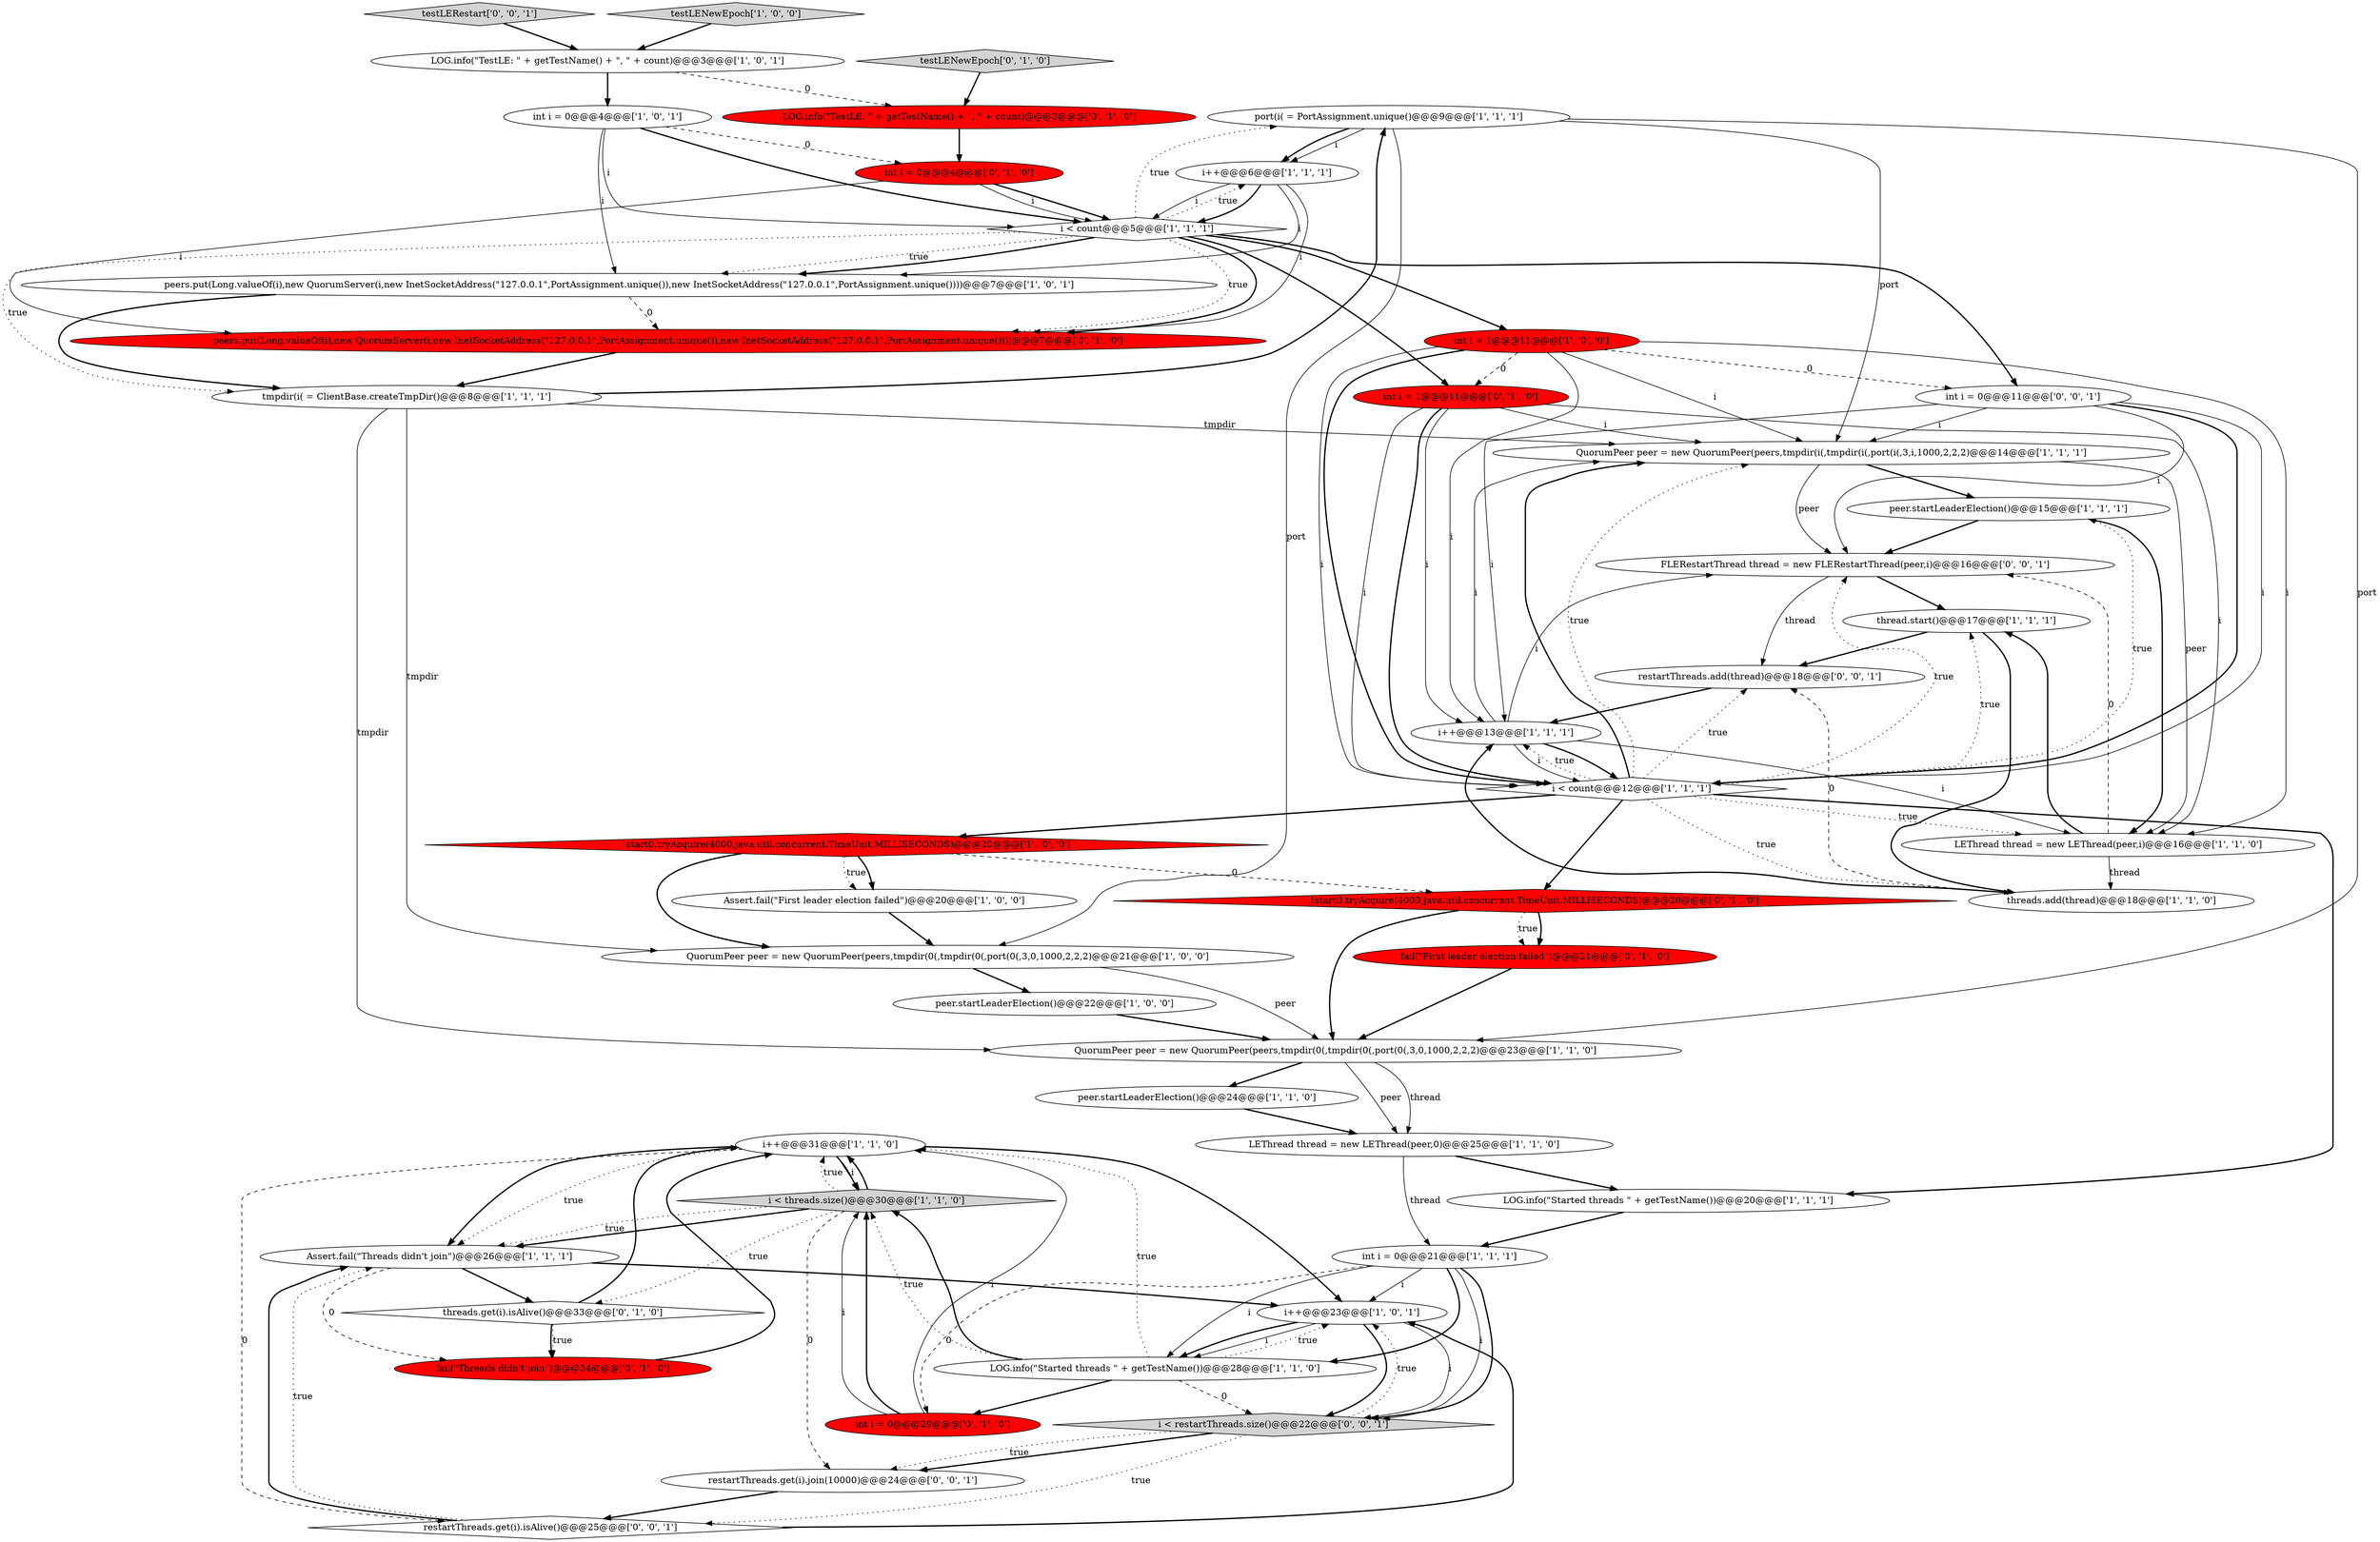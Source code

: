 digraph {
21 [style = filled, label = "i++@@@31@@@['1', '1', '0']", fillcolor = white, shape = ellipse image = "AAA0AAABBB1BBB"];
20 [style = filled, label = "i < threads.size()@@@30@@@['1', '1', '0']", fillcolor = lightgray, shape = diamond image = "AAA0AAABBB1BBB"];
38 [style = filled, label = "int i = 0@@@29@@@['0', '1', '0']", fillcolor = red, shape = ellipse image = "AAA1AAABBB2BBB"];
30 [style = filled, label = "!start0.tryAcquire(4000,java.util.concurrent.TimeUnit.MILLISECONDS)@@@20@@@['0', '1', '0']", fillcolor = red, shape = diamond image = "AAA1AAABBB2BBB"];
18 [style = filled, label = "LOG.info(\"Started threads \" + getTestName())@@@20@@@['1', '1', '1']", fillcolor = white, shape = ellipse image = "AAA0AAABBB1BBB"];
8 [style = filled, label = "i++@@@6@@@['1', '1', '1']", fillcolor = white, shape = ellipse image = "AAA0AAABBB1BBB"];
35 [style = filled, label = "threads.get(i).isAlive()@@@33@@@['0', '1', '0']", fillcolor = white, shape = diamond image = "AAA0AAABBB2BBB"];
45 [style = filled, label = "testLERestart['0', '0', '1']", fillcolor = lightgray, shape = diamond image = "AAA0AAABBB3BBB"];
37 [style = filled, label = "int i = 1@@@11@@@['0', '1', '0']", fillcolor = red, shape = ellipse image = "AAA1AAABBB2BBB"];
2 [style = filled, label = "peer.startLeaderElection()@@@22@@@['1', '0', '0']", fillcolor = white, shape = ellipse image = "AAA0AAABBB1BBB"];
5 [style = filled, label = "LOG.info(\"Started threads \" + getTestName())@@@28@@@['1', '1', '0']", fillcolor = white, shape = ellipse image = "AAA0AAABBB1BBB"];
14 [style = filled, label = "QuorumPeer peer = new QuorumPeer(peers,tmpdir(i(,tmpdir(i(,port(i(,3,i,1000,2,2,2)@@@14@@@['1', '1', '1']", fillcolor = white, shape = ellipse image = "AAA0AAABBB1BBB"];
46 [style = filled, label = "i < restartThreads.size()@@@22@@@['0', '0', '1']", fillcolor = lightgray, shape = diamond image = "AAA0AAABBB3BBB"];
15 [style = filled, label = "LEThread thread = new LEThread(peer,0)@@@25@@@['1', '1', '0']", fillcolor = white, shape = ellipse image = "AAA0AAABBB1BBB"];
29 [style = filled, label = "int i = 0@@@4@@@['1', '0', '1']", fillcolor = white, shape = ellipse image = "AAA0AAABBB1BBB"];
0 [style = filled, label = "i++@@@13@@@['1', '1', '1']", fillcolor = white, shape = ellipse image = "AAA0AAABBB1BBB"];
17 [style = filled, label = "Assert.fail(\"First leader election failed\")@@@20@@@['1', '0', '0']", fillcolor = white, shape = ellipse image = "AAA0AAABBB1BBB"];
24 [style = filled, label = "peer.startLeaderElection()@@@15@@@['1', '1', '1']", fillcolor = white, shape = ellipse image = "AAA0AAABBB1BBB"];
7 [style = filled, label = "QuorumPeer peer = new QuorumPeer(peers,tmpdir(0(,tmpdir(0(,port(0(,3,0,1000,2,2,2)@@@21@@@['1', '0', '0']", fillcolor = white, shape = ellipse image = "AAA0AAABBB1BBB"];
19 [style = filled, label = "thread.start()@@@17@@@['1', '1', '1']", fillcolor = white, shape = ellipse image = "AAA0AAABBB1BBB"];
3 [style = filled, label = "peers.put(Long.valueOf(i),new QuorumServer(i,new InetSocketAddress(\"127.0.0.1\",PortAssignment.unique()),new InetSocketAddress(\"127.0.0.1\",PortAssignment.unique())))@@@7@@@['1', '0', '1']", fillcolor = white, shape = ellipse image = "AAA0AAABBB1BBB"];
41 [style = filled, label = "FLERestartThread thread = new FLERestartThread(peer,i)@@@16@@@['0', '0', '1']", fillcolor = white, shape = ellipse image = "AAA0AAABBB3BBB"];
1 [style = filled, label = "LEThread thread = new LEThread(peer,i)@@@16@@@['1', '1', '0']", fillcolor = white, shape = ellipse image = "AAA0AAABBB1BBB"];
22 [style = filled, label = "testLENewEpoch['1', '0', '0']", fillcolor = lightgray, shape = diamond image = "AAA0AAABBB1BBB"];
36 [style = filled, label = "int i = 0@@@4@@@['0', '1', '0']", fillcolor = red, shape = ellipse image = "AAA1AAABBB2BBB"];
34 [style = filled, label = "testLENewEpoch['0', '1', '0']", fillcolor = lightgray, shape = diamond image = "AAA0AAABBB2BBB"];
27 [style = filled, label = "i++@@@23@@@['1', '0', '1']", fillcolor = white, shape = ellipse image = "AAA0AAABBB1BBB"];
11 [style = filled, label = "QuorumPeer peer = new QuorumPeer(peers,tmpdir(0(,tmpdir(0(,port(0(,3,0,1000,2,2,2)@@@23@@@['1', '1', '0']", fillcolor = white, shape = ellipse image = "AAA0AAABBB1BBB"];
32 [style = filled, label = "fail(\"Threads didn't join\")@@@34@@@['0', '1', '0']", fillcolor = red, shape = ellipse image = "AAA1AAABBB2BBB"];
40 [style = filled, label = "int i = 0@@@11@@@['0', '0', '1']", fillcolor = white, shape = ellipse image = "AAA0AAABBB3BBB"];
9 [style = filled, label = "int i = 0@@@21@@@['1', '1', '1']", fillcolor = white, shape = ellipse image = "AAA0AAABBB1BBB"];
39 [style = filled, label = "peers.put(Long.valueOf(i),new QuorumServer(i,new InetSocketAddress(\"127.0.0.1\",PortAssignment.unique()),new InetSocketAddress(\"127.0.0.1\",PortAssignment.unique())))@@@7@@@['0', '1', '0']", fillcolor = red, shape = ellipse image = "AAA1AAABBB2BBB"];
42 [style = filled, label = "restartThreads.add(thread)@@@18@@@['0', '0', '1']", fillcolor = white, shape = ellipse image = "AAA0AAABBB3BBB"];
33 [style = filled, label = "LOG.info(\"TestLE: \" + getTestName() + \", \" + count)@@@3@@@['0', '1', '0']", fillcolor = red, shape = ellipse image = "AAA1AAABBB2BBB"];
23 [style = filled, label = "int i = 1@@@11@@@['1', '0', '0']", fillcolor = red, shape = ellipse image = "AAA1AAABBB1BBB"];
6 [style = filled, label = "port(i( = PortAssignment.unique()@@@9@@@['1', '1', '1']", fillcolor = white, shape = ellipse image = "AAA0AAABBB1BBB"];
31 [style = filled, label = "fail(\"First leader election failed\")@@@21@@@['0', '1', '0']", fillcolor = red, shape = ellipse image = "AAA1AAABBB2BBB"];
26 [style = filled, label = "threads.add(thread)@@@18@@@['1', '1', '0']", fillcolor = white, shape = ellipse image = "AAA0AAABBB1BBB"];
44 [style = filled, label = "restartThreads.get(i).isAlive()@@@25@@@['0', '0', '1']", fillcolor = white, shape = diamond image = "AAA0AAABBB3BBB"];
13 [style = filled, label = "i < count@@@5@@@['1', '1', '1']", fillcolor = white, shape = diamond image = "AAA0AAABBB1BBB"];
28 [style = filled, label = "!start0.tryAcquire(4000,java.util.concurrent.TimeUnit.MILLISECONDS)@@@20@@@['1', '0', '0']", fillcolor = red, shape = diamond image = "AAA1AAABBB1BBB"];
43 [style = filled, label = "restartThreads.get(i).join(10000)@@@24@@@['0', '0', '1']", fillcolor = white, shape = ellipse image = "AAA0AAABBB3BBB"];
4 [style = filled, label = "LOG.info(\"TestLE: \" + getTestName() + \", \" + count)@@@3@@@['1', '0', '1']", fillcolor = white, shape = ellipse image = "AAA0AAABBB1BBB"];
25 [style = filled, label = "Assert.fail(\"Threads didn't join\")@@@26@@@['1', '1', '1']", fillcolor = white, shape = ellipse image = "AAA0AAABBB1BBB"];
16 [style = filled, label = "i < count@@@12@@@['1', '1', '1']", fillcolor = white, shape = diamond image = "AAA0AAABBB1BBB"];
12 [style = filled, label = "tmpdir(i( = ClientBase.createTmpDir()@@@8@@@['1', '1', '1']", fillcolor = white, shape = ellipse image = "AAA0AAABBB1BBB"];
10 [style = filled, label = "peer.startLeaderElection()@@@24@@@['1', '1', '0']", fillcolor = white, shape = ellipse image = "AAA0AAABBB1BBB"];
14->24 [style = bold, label=""];
40->41 [style = solid, label="i"];
41->19 [style = bold, label=""];
5->20 [style = bold, label=""];
23->1 [style = solid, label="i"];
25->35 [style = bold, label=""];
5->38 [style = bold, label=""];
27->46 [style = solid, label="i"];
4->33 [style = dashed, label="0"];
22->4 [style = bold, label=""];
30->11 [style = bold, label=""];
27->5 [style = solid, label="i"];
40->16 [style = bold, label=""];
5->46 [style = dashed, label="0"];
11->15 [style = solid, label="peer"];
6->7 [style = solid, label="port"];
36->39 [style = solid, label="i"];
29->13 [style = solid, label="i"];
9->5 [style = bold, label=""];
16->14 [style = bold, label=""];
28->30 [style = dashed, label="0"];
27->5 [style = bold, label=""];
37->16 [style = solid, label="i"];
43->44 [style = bold, label=""];
16->41 [style = dotted, label="true"];
1->26 [style = solid, label="thread"];
13->39 [style = dotted, label="true"];
13->6 [style = dotted, label="true"];
19->42 [style = bold, label=""];
37->14 [style = solid, label="i"];
9->46 [style = solid, label="i"];
13->3 [style = dotted, label="true"];
16->42 [style = dotted, label="true"];
3->39 [style = dashed, label="0"];
34->33 [style = bold, label=""];
40->16 [style = solid, label="i"];
13->40 [style = bold, label=""];
21->25 [style = bold, label=""];
6->14 [style = solid, label="port"];
23->14 [style = solid, label="i"];
28->17 [style = dotted, label="true"];
20->25 [style = bold, label=""];
35->21 [style = bold, label=""];
31->11 [style = bold, label=""];
37->1 [style = solid, label="i"];
35->32 [style = dotted, label="true"];
25->27 [style = bold, label=""];
13->37 [style = bold, label=""];
26->0 [style = bold, label=""];
40->0 [style = solid, label="i"];
44->25 [style = dotted, label="true"];
27->46 [style = bold, label=""];
16->1 [style = dotted, label="true"];
7->2 [style = bold, label=""];
19->26 [style = bold, label=""];
33->36 [style = bold, label=""];
16->14 [style = dotted, label="true"];
18->9 [style = bold, label=""];
39->12 [style = bold, label=""];
41->42 [style = solid, label="thread"];
1->19 [style = bold, label=""];
37->16 [style = bold, label=""];
16->24 [style = dotted, label="true"];
46->43 [style = bold, label=""];
0->16 [style = bold, label=""];
38->20 [style = bold, label=""];
20->35 [style = dotted, label="true"];
16->18 [style = bold, label=""];
20->25 [style = dotted, label="true"];
12->7 [style = solid, label="tmpdir"];
21->27 [style = bold, label=""];
23->40 [style = dashed, label="0"];
0->1 [style = solid, label="i"];
9->5 [style = solid, label="i"];
14->41 [style = solid, label="peer"];
8->39 [style = solid, label="i"];
9->46 [style = bold, label=""];
40->14 [style = solid, label="i"];
14->1 [style = solid, label="peer"];
35->32 [style = bold, label=""];
36->13 [style = solid, label="i"];
13->39 [style = bold, label=""];
4->29 [style = bold, label=""];
7->11 [style = solid, label="peer"];
3->12 [style = bold, label=""];
23->37 [style = dashed, label="0"];
42->0 [style = bold, label=""];
24->41 [style = bold, label=""];
0->41 [style = solid, label="i"];
21->25 [style = dotted, label="true"];
36->13 [style = bold, label=""];
0->16 [style = solid, label="i"];
13->8 [style = dotted, label="true"];
11->10 [style = bold, label=""];
30->31 [style = bold, label=""];
16->30 [style = bold, label=""];
11->15 [style = solid, label="thread"];
5->27 [style = dotted, label="true"];
28->17 [style = bold, label=""];
12->11 [style = solid, label="tmpdir"];
44->25 [style = bold, label=""];
5->21 [style = dotted, label="true"];
24->1 [style = bold, label=""];
20->43 [style = dashed, label="0"];
2->11 [style = bold, label=""];
9->38 [style = dashed, label="0"];
30->31 [style = dotted, label="true"];
8->13 [style = bold, label=""];
16->19 [style = dotted, label="true"];
23->16 [style = bold, label=""];
29->36 [style = dashed, label="0"];
32->21 [style = bold, label=""];
29->3 [style = solid, label="i"];
25->32 [style = dashed, label="0"];
10->15 [style = bold, label=""];
8->3 [style = solid, label="i"];
13->12 [style = dotted, label="true"];
21->44 [style = dashed, label="0"];
15->9 [style = solid, label="thread"];
23->0 [style = solid, label="i"];
28->7 [style = bold, label=""];
21->20 [style = solid, label="i"];
46->44 [style = dotted, label="true"];
20->21 [style = dotted, label="true"];
1->41 [style = dashed, label="0"];
12->6 [style = bold, label=""];
15->18 [style = bold, label=""];
6->8 [style = solid, label="i"];
38->21 [style = solid, label="i"];
46->27 [style = dotted, label="true"];
23->16 [style = solid, label="i"];
8->13 [style = solid, label="i"];
45->4 [style = bold, label=""];
16->26 [style = dotted, label="true"];
20->21 [style = bold, label=""];
17->7 [style = bold, label=""];
0->14 [style = solid, label="i"];
38->20 [style = solid, label="i"];
21->20 [style = bold, label=""];
16->28 [style = bold, label=""];
13->3 [style = bold, label=""];
16->0 [style = dotted, label="true"];
37->0 [style = solid, label="i"];
6->8 [style = bold, label=""];
13->23 [style = bold, label=""];
5->20 [style = dotted, label="true"];
12->14 [style = solid, label="tmpdir"];
26->42 [style = dashed, label="0"];
9->27 [style = solid, label="i"];
44->27 [style = bold, label=""];
6->11 [style = solid, label="port"];
46->43 [style = dotted, label="true"];
29->13 [style = bold, label=""];
}
